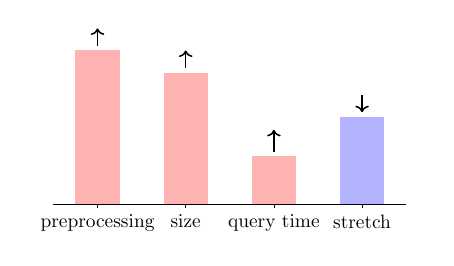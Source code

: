 \scalebox{0.7}{
\begin{tikzpicture}[scale=0.8]
    \draw[-] (0,0) -- (8,0) node[right] {};

    \foreach \x/\xtext in {1/preprocessing, 3/size, 5/query time, 7/stretch}
        \draw[shift={(\x,0)}] (0pt,2pt) -- (0pt,-2pt) node[below] {\xtext};

    \draw[<-, thick] (1,4) -- (1,3.6);
    \fill[red!30] (0.5,0.01) rectangle (1.5,3.5);
    \draw (1,0.5) node[above] {};
    
    \draw[<-, thick] (3,3.5) -- (3,3.1);
    \fill[red!30] (2.5,0.01) rectangle (3.5,3);
    \draw (3,0.5) node[above] {};
    
    \draw[<-, thick] (5,1.7) -- (5,1.2);
    \fill[red!30] (4.5,0.01) rectangle (5.5,1.1);
    \draw (5,0.5) node[above] {};
    
    \draw[->, thick] (7,2.5) -- (7,2.1);
    \fill[blue!30] (6.5,0.01) rectangle (7.5,2);
    \draw (7,0.5) node[above] {};
\end{tikzpicture}
}
